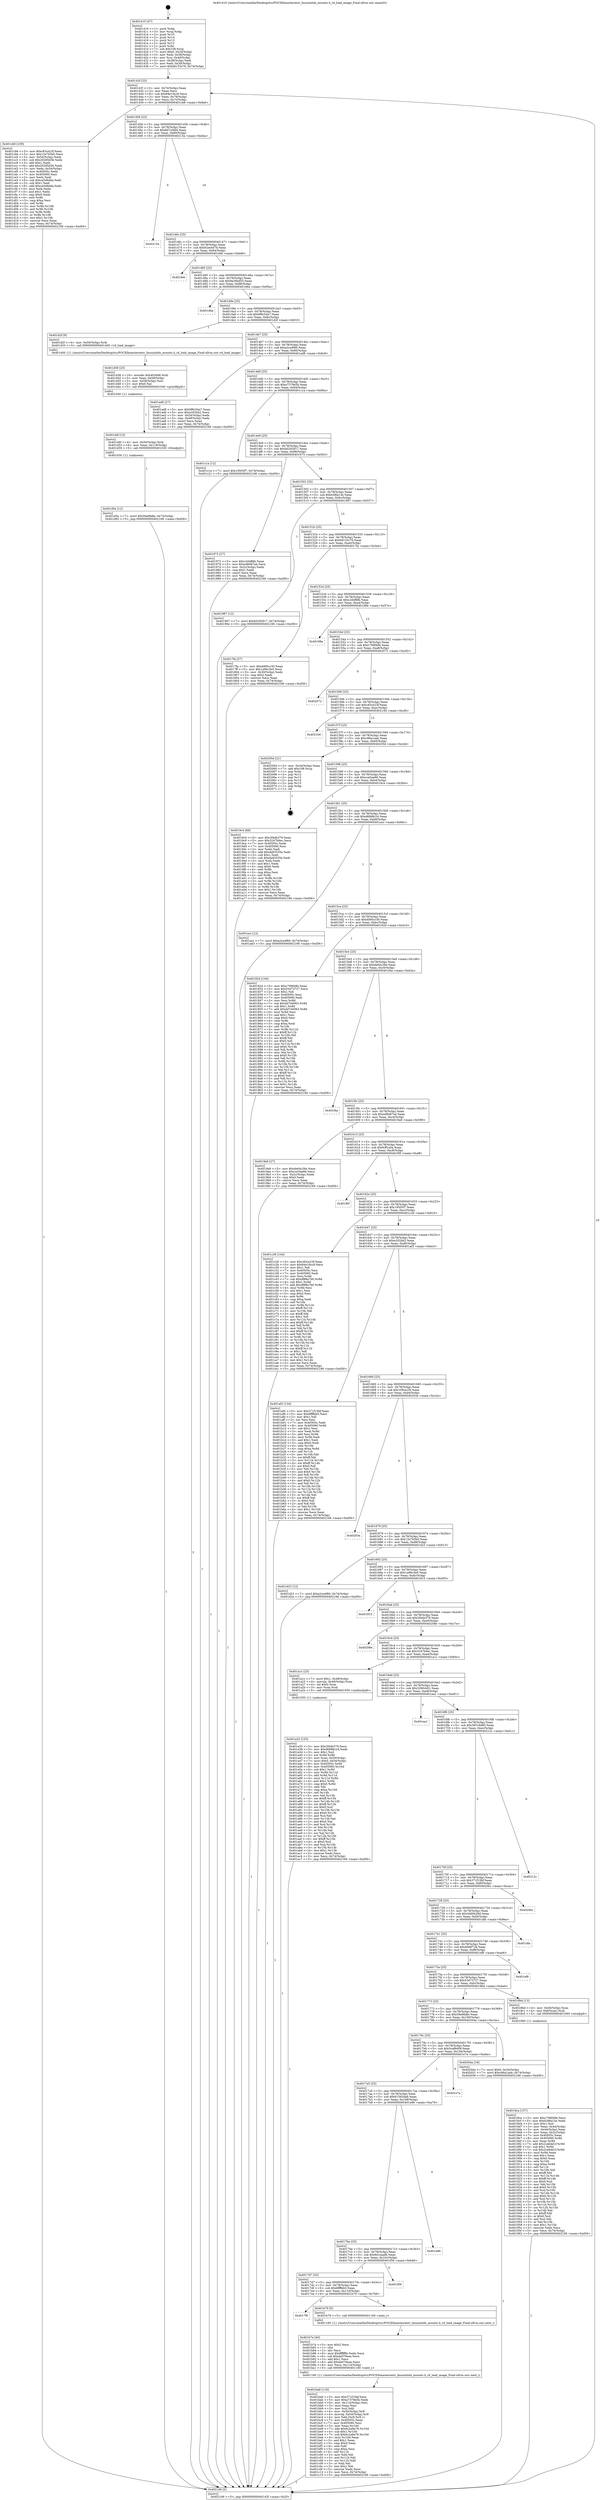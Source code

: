 digraph "0x401410" {
  label = "0x401410 (/mnt/c/Users/mathe/Desktop/tcc/POCII/binaries/extr_linuxinitdo_mounts.h_rd_load_image_Final-ollvm.out::main(0))"
  labelloc = "t"
  node[shape=record]

  Entry [label="",width=0.3,height=0.3,shape=circle,fillcolor=black,style=filled]
  "0x40143f" [label="{
     0x40143f [23]\l
     | [instrs]\l
     &nbsp;&nbsp;0x40143f \<+3\>: mov -0x74(%rbp),%eax\l
     &nbsp;&nbsp;0x401442 \<+2\>: mov %eax,%ecx\l
     &nbsp;&nbsp;0x401444 \<+6\>: sub $0x84e19cc9,%ecx\l
     &nbsp;&nbsp;0x40144a \<+3\>: mov %eax,-0x78(%rbp)\l
     &nbsp;&nbsp;0x40144d \<+3\>: mov %ecx,-0x7c(%rbp)\l
     &nbsp;&nbsp;0x401450 \<+6\>: je 0000000000401cb6 \<main+0x8a6\>\l
  }"]
  "0x401cb6" [label="{
     0x401cb6 [109]\l
     | [instrs]\l
     &nbsp;&nbsp;0x401cb6 \<+5\>: mov $0xc83ce23f,%eax\l
     &nbsp;&nbsp;0x401cbb \<+5\>: mov $0x12e7b5b0,%ecx\l
     &nbsp;&nbsp;0x401cc0 \<+3\>: mov -0x54(%rbp),%edx\l
     &nbsp;&nbsp;0x401cc3 \<+6\>: sub $0x20285d36,%edx\l
     &nbsp;&nbsp;0x401cc9 \<+3\>: add $0x1,%edx\l
     &nbsp;&nbsp;0x401ccc \<+6\>: add $0x20285d36,%edx\l
     &nbsp;&nbsp;0x401cd2 \<+3\>: mov %edx,-0x54(%rbp)\l
     &nbsp;&nbsp;0x401cd5 \<+7\>: mov 0x40505c,%edx\l
     &nbsp;&nbsp;0x401cdc \<+7\>: mov 0x405060,%esi\l
     &nbsp;&nbsp;0x401ce3 \<+2\>: mov %edx,%edi\l
     &nbsp;&nbsp;0x401ce5 \<+6\>: sub $0xce5d6dda,%edi\l
     &nbsp;&nbsp;0x401ceb \<+3\>: sub $0x1,%edi\l
     &nbsp;&nbsp;0x401cee \<+6\>: add $0xce5d6dda,%edi\l
     &nbsp;&nbsp;0x401cf4 \<+3\>: imul %edi,%edx\l
     &nbsp;&nbsp;0x401cf7 \<+3\>: and $0x1,%edx\l
     &nbsp;&nbsp;0x401cfa \<+3\>: cmp $0x0,%edx\l
     &nbsp;&nbsp;0x401cfd \<+4\>: sete %r8b\l
     &nbsp;&nbsp;0x401d01 \<+3\>: cmp $0xa,%esi\l
     &nbsp;&nbsp;0x401d04 \<+4\>: setl %r9b\l
     &nbsp;&nbsp;0x401d08 \<+3\>: mov %r8b,%r10b\l
     &nbsp;&nbsp;0x401d0b \<+3\>: and %r9b,%r10b\l
     &nbsp;&nbsp;0x401d0e \<+3\>: xor %r9b,%r8b\l
     &nbsp;&nbsp;0x401d11 \<+3\>: or %r8b,%r10b\l
     &nbsp;&nbsp;0x401d14 \<+4\>: test $0x1,%r10b\l
     &nbsp;&nbsp;0x401d18 \<+3\>: cmovne %ecx,%eax\l
     &nbsp;&nbsp;0x401d1b \<+3\>: mov %eax,-0x74(%rbp)\l
     &nbsp;&nbsp;0x401d1e \<+5\>: jmp 0000000000402166 \<main+0xd56\>\l
  }"]
  "0x401456" [label="{
     0x401456 [22]\l
     | [instrs]\l
     &nbsp;&nbsp;0x401456 \<+5\>: jmp 000000000040145b \<main+0x4b\>\l
     &nbsp;&nbsp;0x40145b \<+3\>: mov -0x78(%rbp),%eax\l
     &nbsp;&nbsp;0x40145e \<+5\>: sub $0x8d7a5fd4,%eax\l
     &nbsp;&nbsp;0x401463 \<+3\>: mov %eax,-0x80(%rbp)\l
     &nbsp;&nbsp;0x401466 \<+6\>: je 000000000040215a \<main+0xd4a\>\l
  }"]
  Exit [label="",width=0.3,height=0.3,shape=circle,fillcolor=black,style=filled,peripheries=2]
  "0x40215a" [label="{
     0x40215a\l
  }", style=dashed]
  "0x40146c" [label="{
     0x40146c [25]\l
     | [instrs]\l
     &nbsp;&nbsp;0x40146c \<+5\>: jmp 0000000000401471 \<main+0x61\>\l
     &nbsp;&nbsp;0x401471 \<+3\>: mov -0x78(%rbp),%eax\l
     &nbsp;&nbsp;0x401474 \<+5\>: sub $0x92ee447b,%eax\l
     &nbsp;&nbsp;0x401479 \<+6\>: mov %eax,-0x84(%rbp)\l
     &nbsp;&nbsp;0x40147f \<+6\>: je 0000000000401fe6 \<main+0xbd6\>\l
  }"]
  "0x401d5e" [label="{
     0x401d5e [12]\l
     | [instrs]\l
     &nbsp;&nbsp;0x401d5e \<+7\>: movl $0x59a9fa8e,-0x74(%rbp)\l
     &nbsp;&nbsp;0x401d65 \<+5\>: jmp 0000000000402166 \<main+0xd56\>\l
  }"]
  "0x401fe6" [label="{
     0x401fe6\l
  }", style=dashed]
  "0x401485" [label="{
     0x401485 [25]\l
     | [instrs]\l
     &nbsp;&nbsp;0x401485 \<+5\>: jmp 000000000040148a \<main+0x7a\>\l
     &nbsp;&nbsp;0x40148a \<+3\>: mov -0x78(%rbp),%eax\l
     &nbsp;&nbsp;0x40148d \<+5\>: sub $0x9a30bd53,%eax\l
     &nbsp;&nbsp;0x401492 \<+6\>: mov %eax,-0x88(%rbp)\l
     &nbsp;&nbsp;0x401498 \<+6\>: je 0000000000401d6a \<main+0x95a\>\l
  }"]
  "0x401d4f" [label="{
     0x401d4f [15]\l
     | [instrs]\l
     &nbsp;&nbsp;0x401d4f \<+4\>: mov -0x50(%rbp),%rdi\l
     &nbsp;&nbsp;0x401d53 \<+6\>: mov %eax,-0x118(%rbp)\l
     &nbsp;&nbsp;0x401d59 \<+5\>: call 0000000000401030 \<free@plt\>\l
     | [calls]\l
     &nbsp;&nbsp;0x401030 \{1\} (unknown)\l
  }"]
  "0x401d6a" [label="{
     0x401d6a\l
  }", style=dashed]
  "0x40149e" [label="{
     0x40149e [25]\l
     | [instrs]\l
     &nbsp;&nbsp;0x40149e \<+5\>: jmp 00000000004014a3 \<main+0x93\>\l
     &nbsp;&nbsp;0x4014a3 \<+3\>: mov -0x78(%rbp),%eax\l
     &nbsp;&nbsp;0x4014a6 \<+5\>: sub $0x9f6c54a7,%eax\l
     &nbsp;&nbsp;0x4014ab \<+6\>: mov %eax,-0x8c(%rbp)\l
     &nbsp;&nbsp;0x4014b1 \<+6\>: je 0000000000401d2f \<main+0x91f\>\l
  }"]
  "0x401d38" [label="{
     0x401d38 [23]\l
     | [instrs]\l
     &nbsp;&nbsp;0x401d38 \<+10\>: movabs $0x4030d6,%rdi\l
     &nbsp;&nbsp;0x401d42 \<+3\>: mov %eax,-0x58(%rbp)\l
     &nbsp;&nbsp;0x401d45 \<+3\>: mov -0x58(%rbp),%esi\l
     &nbsp;&nbsp;0x401d48 \<+2\>: mov $0x0,%al\l
     &nbsp;&nbsp;0x401d4a \<+5\>: call 0000000000401040 \<printf@plt\>\l
     | [calls]\l
     &nbsp;&nbsp;0x401040 \{1\} (unknown)\l
  }"]
  "0x401d2f" [label="{
     0x401d2f [9]\l
     | [instrs]\l
     &nbsp;&nbsp;0x401d2f \<+4\>: mov -0x50(%rbp),%rdi\l
     &nbsp;&nbsp;0x401d33 \<+5\>: call 0000000000401400 \<rd_load_image\>\l
     | [calls]\l
     &nbsp;&nbsp;0x401400 \{1\} (/mnt/c/Users/mathe/Desktop/tcc/POCII/binaries/extr_linuxinitdo_mounts.h_rd_load_image_Final-ollvm.out::rd_load_image)\l
  }"]
  "0x4014b7" [label="{
     0x4014b7 [25]\l
     | [instrs]\l
     &nbsp;&nbsp;0x4014b7 \<+5\>: jmp 00000000004014bc \<main+0xac\>\l
     &nbsp;&nbsp;0x4014bc \<+3\>: mov -0x78(%rbp),%eax\l
     &nbsp;&nbsp;0x4014bf \<+5\>: sub $0xa2ce4f60,%eax\l
     &nbsp;&nbsp;0x4014c4 \<+6\>: mov %eax,-0x90(%rbp)\l
     &nbsp;&nbsp;0x4014ca \<+6\>: je 0000000000401ad8 \<main+0x6c8\>\l
  }"]
  "0x401ba6" [label="{
     0x401ba6 [116]\l
     | [instrs]\l
     &nbsp;&nbsp;0x401ba6 \<+5\>: mov $0x371f15bf,%ecx\l
     &nbsp;&nbsp;0x401bab \<+5\>: mov $0xa7378e5b,%edx\l
     &nbsp;&nbsp;0x401bb0 \<+6\>: mov -0x114(%rbp),%esi\l
     &nbsp;&nbsp;0x401bb6 \<+3\>: imul %eax,%esi\l
     &nbsp;&nbsp;0x401bb9 \<+3\>: mov %sil,%dil\l
     &nbsp;&nbsp;0x401bbc \<+4\>: mov -0x50(%rbp),%r8\l
     &nbsp;&nbsp;0x401bc0 \<+4\>: movslq -0x54(%rbp),%r9\l
     &nbsp;&nbsp;0x401bc4 \<+4\>: mov %dil,(%r8,%r9,1)\l
     &nbsp;&nbsp;0x401bc8 \<+7\>: mov 0x40505c,%eax\l
     &nbsp;&nbsp;0x401bcf \<+7\>: mov 0x405060,%esi\l
     &nbsp;&nbsp;0x401bd6 \<+3\>: mov %eax,%r10d\l
     &nbsp;&nbsp;0x401bd9 \<+7\>: add $0x6c2a8a76,%r10d\l
     &nbsp;&nbsp;0x401be0 \<+4\>: sub $0x1,%r10d\l
     &nbsp;&nbsp;0x401be4 \<+7\>: sub $0x6c2a8a76,%r10d\l
     &nbsp;&nbsp;0x401beb \<+4\>: imul %r10d,%eax\l
     &nbsp;&nbsp;0x401bef \<+3\>: and $0x1,%eax\l
     &nbsp;&nbsp;0x401bf2 \<+3\>: cmp $0x0,%eax\l
     &nbsp;&nbsp;0x401bf5 \<+4\>: sete %dil\l
     &nbsp;&nbsp;0x401bf9 \<+3\>: cmp $0xa,%esi\l
     &nbsp;&nbsp;0x401bfc \<+4\>: setl %r11b\l
     &nbsp;&nbsp;0x401c00 \<+3\>: mov %dil,%bl\l
     &nbsp;&nbsp;0x401c03 \<+3\>: and %r11b,%bl\l
     &nbsp;&nbsp;0x401c06 \<+3\>: xor %r11b,%dil\l
     &nbsp;&nbsp;0x401c09 \<+3\>: or %dil,%bl\l
     &nbsp;&nbsp;0x401c0c \<+3\>: test $0x1,%bl\l
     &nbsp;&nbsp;0x401c0f \<+3\>: cmovne %edx,%ecx\l
     &nbsp;&nbsp;0x401c12 \<+3\>: mov %ecx,-0x74(%rbp)\l
     &nbsp;&nbsp;0x401c15 \<+5\>: jmp 0000000000402166 \<main+0xd56\>\l
  }"]
  "0x401ad8" [label="{
     0x401ad8 [27]\l
     | [instrs]\l
     &nbsp;&nbsp;0x401ad8 \<+5\>: mov $0x9f6c54a7,%eax\l
     &nbsp;&nbsp;0x401add \<+5\>: mov $0xe202bb2,%ecx\l
     &nbsp;&nbsp;0x401ae2 \<+3\>: mov -0x54(%rbp),%edx\l
     &nbsp;&nbsp;0x401ae5 \<+3\>: cmp -0x48(%rbp),%edx\l
     &nbsp;&nbsp;0x401ae8 \<+3\>: cmovl %ecx,%eax\l
     &nbsp;&nbsp;0x401aeb \<+3\>: mov %eax,-0x74(%rbp)\l
     &nbsp;&nbsp;0x401aee \<+5\>: jmp 0000000000402166 \<main+0xd56\>\l
  }"]
  "0x4014d0" [label="{
     0x4014d0 [25]\l
     | [instrs]\l
     &nbsp;&nbsp;0x4014d0 \<+5\>: jmp 00000000004014d5 \<main+0xc5\>\l
     &nbsp;&nbsp;0x4014d5 \<+3\>: mov -0x78(%rbp),%eax\l
     &nbsp;&nbsp;0x4014d8 \<+5\>: sub $0xa7378e5b,%eax\l
     &nbsp;&nbsp;0x4014dd \<+6\>: mov %eax,-0x94(%rbp)\l
     &nbsp;&nbsp;0x4014e3 \<+6\>: je 0000000000401c1a \<main+0x80a\>\l
  }"]
  "0x401b7e" [label="{
     0x401b7e [40]\l
     | [instrs]\l
     &nbsp;&nbsp;0x401b7e \<+5\>: mov $0x2,%ecx\l
     &nbsp;&nbsp;0x401b83 \<+1\>: cltd\l
     &nbsp;&nbsp;0x401b84 \<+2\>: idiv %ecx\l
     &nbsp;&nbsp;0x401b86 \<+6\>: imul $0xfffffffe,%edx,%ecx\l
     &nbsp;&nbsp;0x401b8c \<+6\>: sub $0xda079eae,%ecx\l
     &nbsp;&nbsp;0x401b92 \<+3\>: add $0x1,%ecx\l
     &nbsp;&nbsp;0x401b95 \<+6\>: add $0xda079eae,%ecx\l
     &nbsp;&nbsp;0x401b9b \<+6\>: mov %ecx,-0x114(%rbp)\l
     &nbsp;&nbsp;0x401ba1 \<+5\>: call 0000000000401160 \<next_i\>\l
     | [calls]\l
     &nbsp;&nbsp;0x401160 \{1\} (/mnt/c/Users/mathe/Desktop/tcc/POCII/binaries/extr_linuxinitdo_mounts.h_rd_load_image_Final-ollvm.out::next_i)\l
  }"]
  "0x401c1a" [label="{
     0x401c1a [12]\l
     | [instrs]\l
     &nbsp;&nbsp;0x401c1a \<+7\>: movl $0x19505f7,-0x74(%rbp)\l
     &nbsp;&nbsp;0x401c21 \<+5\>: jmp 0000000000402166 \<main+0xd56\>\l
  }"]
  "0x4014e9" [label="{
     0x4014e9 [25]\l
     | [instrs]\l
     &nbsp;&nbsp;0x4014e9 \<+5\>: jmp 00000000004014ee \<main+0xde\>\l
     &nbsp;&nbsp;0x4014ee \<+3\>: mov -0x78(%rbp),%eax\l
     &nbsp;&nbsp;0x4014f1 \<+5\>: sub $0xb0292817,%eax\l
     &nbsp;&nbsp;0x4014f6 \<+6\>: mov %eax,-0x98(%rbp)\l
     &nbsp;&nbsp;0x4014fc \<+6\>: je 0000000000401973 \<main+0x563\>\l
  }"]
  "0x4017f0" [label="{
     0x4017f0\l
  }", style=dashed]
  "0x401973" [label="{
     0x401973 [27]\l
     | [instrs]\l
     &nbsp;&nbsp;0x401973 \<+5\>: mov $0xc2d4ffdb,%eax\l
     &nbsp;&nbsp;0x401978 \<+5\>: mov $0xed8487a4,%ecx\l
     &nbsp;&nbsp;0x40197d \<+3\>: mov -0x2c(%rbp),%edx\l
     &nbsp;&nbsp;0x401980 \<+3\>: cmp $0x1,%edx\l
     &nbsp;&nbsp;0x401983 \<+3\>: cmovl %ecx,%eax\l
     &nbsp;&nbsp;0x401986 \<+3\>: mov %eax,-0x74(%rbp)\l
     &nbsp;&nbsp;0x401989 \<+5\>: jmp 0000000000402166 \<main+0xd56\>\l
  }"]
  "0x401502" [label="{
     0x401502 [25]\l
     | [instrs]\l
     &nbsp;&nbsp;0x401502 \<+5\>: jmp 0000000000401507 \<main+0xf7\>\l
     &nbsp;&nbsp;0x401507 \<+3\>: mov -0x78(%rbp),%eax\l
     &nbsp;&nbsp;0x40150a \<+5\>: sub $0xb38fa13e,%eax\l
     &nbsp;&nbsp;0x40150f \<+6\>: mov %eax,-0x9c(%rbp)\l
     &nbsp;&nbsp;0x401515 \<+6\>: je 0000000000401967 \<main+0x557\>\l
  }"]
  "0x401b79" [label="{
     0x401b79 [5]\l
     | [instrs]\l
     &nbsp;&nbsp;0x401b79 \<+5\>: call 0000000000401160 \<next_i\>\l
     | [calls]\l
     &nbsp;&nbsp;0x401160 \{1\} (/mnt/c/Users/mathe/Desktop/tcc/POCII/binaries/extr_linuxinitdo_mounts.h_rd_load_image_Final-ollvm.out::next_i)\l
  }"]
  "0x401967" [label="{
     0x401967 [12]\l
     | [instrs]\l
     &nbsp;&nbsp;0x401967 \<+7\>: movl $0xb0292817,-0x74(%rbp)\l
     &nbsp;&nbsp;0x40196e \<+5\>: jmp 0000000000402166 \<main+0xd56\>\l
  }"]
  "0x40151b" [label="{
     0x40151b [25]\l
     | [instrs]\l
     &nbsp;&nbsp;0x40151b \<+5\>: jmp 0000000000401520 \<main+0x110\>\l
     &nbsp;&nbsp;0x401520 \<+3\>: mov -0x78(%rbp),%eax\l
     &nbsp;&nbsp;0x401523 \<+5\>: sub $0xb8133c76,%eax\l
     &nbsp;&nbsp;0x401528 \<+6\>: mov %eax,-0xa0(%rbp)\l
     &nbsp;&nbsp;0x40152e \<+6\>: je 00000000004017fa \<main+0x3ea\>\l
  }"]
  "0x4017d7" [label="{
     0x4017d7 [25]\l
     | [instrs]\l
     &nbsp;&nbsp;0x4017d7 \<+5\>: jmp 00000000004017dc \<main+0x3cc\>\l
     &nbsp;&nbsp;0x4017dc \<+3\>: mov -0x78(%rbp),%eax\l
     &nbsp;&nbsp;0x4017df \<+5\>: sub $0x6ffffeb5,%eax\l
     &nbsp;&nbsp;0x4017e4 \<+6\>: mov %eax,-0x110(%rbp)\l
     &nbsp;&nbsp;0x4017ea \<+6\>: je 0000000000401b79 \<main+0x769\>\l
  }"]
  "0x4017fa" [label="{
     0x4017fa [27]\l
     | [instrs]\l
     &nbsp;&nbsp;0x4017fa \<+5\>: mov $0xdd95cc30,%eax\l
     &nbsp;&nbsp;0x4017ff \<+5\>: mov $0x1a96c3e0,%ecx\l
     &nbsp;&nbsp;0x401804 \<+3\>: mov -0x30(%rbp),%edx\l
     &nbsp;&nbsp;0x401807 \<+3\>: cmp $0x2,%edx\l
     &nbsp;&nbsp;0x40180a \<+3\>: cmovne %ecx,%eax\l
     &nbsp;&nbsp;0x40180d \<+3\>: mov %eax,-0x74(%rbp)\l
     &nbsp;&nbsp;0x401810 \<+5\>: jmp 0000000000402166 \<main+0xd56\>\l
  }"]
  "0x401534" [label="{
     0x401534 [25]\l
     | [instrs]\l
     &nbsp;&nbsp;0x401534 \<+5\>: jmp 0000000000401539 \<main+0x129\>\l
     &nbsp;&nbsp;0x401539 \<+3\>: mov -0x78(%rbp),%eax\l
     &nbsp;&nbsp;0x40153c \<+5\>: sub $0xc2d4ffdb,%eax\l
     &nbsp;&nbsp;0x401541 \<+6\>: mov %eax,-0xa4(%rbp)\l
     &nbsp;&nbsp;0x401547 \<+6\>: je 000000000040198e \<main+0x57e\>\l
  }"]
  "0x402166" [label="{
     0x402166 [5]\l
     | [instrs]\l
     &nbsp;&nbsp;0x402166 \<+5\>: jmp 000000000040143f \<main+0x2f\>\l
  }"]
  "0x401410" [label="{
     0x401410 [47]\l
     | [instrs]\l
     &nbsp;&nbsp;0x401410 \<+1\>: push %rbp\l
     &nbsp;&nbsp;0x401411 \<+3\>: mov %rsp,%rbp\l
     &nbsp;&nbsp;0x401414 \<+2\>: push %r15\l
     &nbsp;&nbsp;0x401416 \<+2\>: push %r14\l
     &nbsp;&nbsp;0x401418 \<+2\>: push %r13\l
     &nbsp;&nbsp;0x40141a \<+2\>: push %r12\l
     &nbsp;&nbsp;0x40141c \<+1\>: push %rbx\l
     &nbsp;&nbsp;0x40141d \<+7\>: sub $0x108,%rsp\l
     &nbsp;&nbsp;0x401424 \<+7\>: movl $0x0,-0x34(%rbp)\l
     &nbsp;&nbsp;0x40142b \<+3\>: mov %edi,-0x38(%rbp)\l
     &nbsp;&nbsp;0x40142e \<+4\>: mov %rsi,-0x40(%rbp)\l
     &nbsp;&nbsp;0x401432 \<+3\>: mov -0x38(%rbp),%edi\l
     &nbsp;&nbsp;0x401435 \<+3\>: mov %edi,-0x30(%rbp)\l
     &nbsp;&nbsp;0x401438 \<+7\>: movl $0xb8133c76,-0x74(%rbp)\l
  }"]
  "0x401f56" [label="{
     0x401f56\l
  }", style=dashed]
  "0x40198e" [label="{
     0x40198e\l
  }", style=dashed]
  "0x40154d" [label="{
     0x40154d [25]\l
     | [instrs]\l
     &nbsp;&nbsp;0x40154d \<+5\>: jmp 0000000000401552 \<main+0x142\>\l
     &nbsp;&nbsp;0x401552 \<+3\>: mov -0x78(%rbp),%eax\l
     &nbsp;&nbsp;0x401555 \<+5\>: sub $0xc799f48b,%eax\l
     &nbsp;&nbsp;0x40155a \<+6\>: mov %eax,-0xa8(%rbp)\l
     &nbsp;&nbsp;0x401560 \<+6\>: je 0000000000402072 \<main+0xc62\>\l
  }"]
  "0x4017be" [label="{
     0x4017be [25]\l
     | [instrs]\l
     &nbsp;&nbsp;0x4017be \<+5\>: jmp 00000000004017c3 \<main+0x3b3\>\l
     &nbsp;&nbsp;0x4017c3 \<+3\>: mov -0x78(%rbp),%eax\l
     &nbsp;&nbsp;0x4017c6 \<+5\>: sub $0x6d1aaafd,%eax\l
     &nbsp;&nbsp;0x4017cb \<+6\>: mov %eax,-0x10c(%rbp)\l
     &nbsp;&nbsp;0x4017d1 \<+6\>: je 0000000000401f56 \<main+0xb46\>\l
  }"]
  "0x402072" [label="{
     0x402072\l
  }", style=dashed]
  "0x401566" [label="{
     0x401566 [25]\l
     | [instrs]\l
     &nbsp;&nbsp;0x401566 \<+5\>: jmp 000000000040156b \<main+0x15b\>\l
     &nbsp;&nbsp;0x40156b \<+3\>: mov -0x78(%rbp),%eax\l
     &nbsp;&nbsp;0x40156e \<+5\>: sub $0xc83ce23f,%eax\l
     &nbsp;&nbsp;0x401573 \<+6\>: mov %eax,-0xac(%rbp)\l
     &nbsp;&nbsp;0x401579 \<+6\>: je 000000000040210d \<main+0xcfd\>\l
  }"]
  "0x401e86" [label="{
     0x401e86\l
  }", style=dashed]
  "0x40210d" [label="{
     0x40210d\l
  }", style=dashed]
  "0x40157f" [label="{
     0x40157f [25]\l
     | [instrs]\l
     &nbsp;&nbsp;0x40157f \<+5\>: jmp 0000000000401584 \<main+0x174\>\l
     &nbsp;&nbsp;0x401584 \<+3\>: mov -0x78(%rbp),%eax\l
     &nbsp;&nbsp;0x401587 \<+5\>: sub $0xc86a1aab,%eax\l
     &nbsp;&nbsp;0x40158c \<+6\>: mov %eax,-0xb0(%rbp)\l
     &nbsp;&nbsp;0x401592 \<+6\>: je 000000000040205d \<main+0xc4d\>\l
  }"]
  "0x4017a5" [label="{
     0x4017a5 [25]\l
     | [instrs]\l
     &nbsp;&nbsp;0x4017a5 \<+5\>: jmp 00000000004017aa \<main+0x39a\>\l
     &nbsp;&nbsp;0x4017aa \<+3\>: mov -0x78(%rbp),%eax\l
     &nbsp;&nbsp;0x4017ad \<+5\>: sub $0x61592da8,%eax\l
     &nbsp;&nbsp;0x4017b2 \<+6\>: mov %eax,-0x108(%rbp)\l
     &nbsp;&nbsp;0x4017b8 \<+6\>: je 0000000000401e86 \<main+0xa76\>\l
  }"]
  "0x40205d" [label="{
     0x40205d [21]\l
     | [instrs]\l
     &nbsp;&nbsp;0x40205d \<+3\>: mov -0x34(%rbp),%eax\l
     &nbsp;&nbsp;0x402060 \<+7\>: add $0x108,%rsp\l
     &nbsp;&nbsp;0x402067 \<+1\>: pop %rbx\l
     &nbsp;&nbsp;0x402068 \<+2\>: pop %r12\l
     &nbsp;&nbsp;0x40206a \<+2\>: pop %r13\l
     &nbsp;&nbsp;0x40206c \<+2\>: pop %r14\l
     &nbsp;&nbsp;0x40206e \<+2\>: pop %r15\l
     &nbsp;&nbsp;0x402070 \<+1\>: pop %rbp\l
     &nbsp;&nbsp;0x402071 \<+1\>: ret\l
  }"]
  "0x401598" [label="{
     0x401598 [25]\l
     | [instrs]\l
     &nbsp;&nbsp;0x401598 \<+5\>: jmp 000000000040159d \<main+0x18d\>\l
     &nbsp;&nbsp;0x40159d \<+3\>: mov -0x78(%rbp),%eax\l
     &nbsp;&nbsp;0x4015a0 \<+5\>: sub $0xcce5ae66,%eax\l
     &nbsp;&nbsp;0x4015a5 \<+6\>: mov %eax,-0xb4(%rbp)\l
     &nbsp;&nbsp;0x4015ab \<+6\>: je 00000000004019c4 \<main+0x5b4\>\l
  }"]
  "0x401e7a" [label="{
     0x401e7a\l
  }", style=dashed]
  "0x4019c4" [label="{
     0x4019c4 [88]\l
     | [instrs]\l
     &nbsp;&nbsp;0x4019c4 \<+5\>: mov $0x2f44b379,%eax\l
     &nbsp;&nbsp;0x4019c9 \<+5\>: mov $0x3247b9ec,%ecx\l
     &nbsp;&nbsp;0x4019ce \<+7\>: mov 0x40505c,%edx\l
     &nbsp;&nbsp;0x4019d5 \<+7\>: mov 0x405060,%esi\l
     &nbsp;&nbsp;0x4019dc \<+2\>: mov %edx,%edi\l
     &nbsp;&nbsp;0x4019de \<+6\>: add $0xda83535e,%edi\l
     &nbsp;&nbsp;0x4019e4 \<+3\>: sub $0x1,%edi\l
     &nbsp;&nbsp;0x4019e7 \<+6\>: sub $0xda83535e,%edi\l
     &nbsp;&nbsp;0x4019ed \<+3\>: imul %edi,%edx\l
     &nbsp;&nbsp;0x4019f0 \<+3\>: and $0x1,%edx\l
     &nbsp;&nbsp;0x4019f3 \<+3\>: cmp $0x0,%edx\l
     &nbsp;&nbsp;0x4019f6 \<+4\>: sete %r8b\l
     &nbsp;&nbsp;0x4019fa \<+3\>: cmp $0xa,%esi\l
     &nbsp;&nbsp;0x4019fd \<+4\>: setl %r9b\l
     &nbsp;&nbsp;0x401a01 \<+3\>: mov %r8b,%r10b\l
     &nbsp;&nbsp;0x401a04 \<+3\>: and %r9b,%r10b\l
     &nbsp;&nbsp;0x401a07 \<+3\>: xor %r9b,%r8b\l
     &nbsp;&nbsp;0x401a0a \<+3\>: or %r8b,%r10b\l
     &nbsp;&nbsp;0x401a0d \<+4\>: test $0x1,%r10b\l
     &nbsp;&nbsp;0x401a11 \<+3\>: cmovne %ecx,%eax\l
     &nbsp;&nbsp;0x401a14 \<+3\>: mov %eax,-0x74(%rbp)\l
     &nbsp;&nbsp;0x401a17 \<+5\>: jmp 0000000000402166 \<main+0xd56\>\l
  }"]
  "0x4015b1" [label="{
     0x4015b1 [25]\l
     | [instrs]\l
     &nbsp;&nbsp;0x4015b1 \<+5\>: jmp 00000000004015b6 \<main+0x1a6\>\l
     &nbsp;&nbsp;0x4015b6 \<+3\>: mov -0x78(%rbp),%eax\l
     &nbsp;&nbsp;0x4015b9 \<+5\>: sub $0xd6888c24,%eax\l
     &nbsp;&nbsp;0x4015be \<+6\>: mov %eax,-0xb8(%rbp)\l
     &nbsp;&nbsp;0x4015c4 \<+6\>: je 0000000000401acc \<main+0x6bc\>\l
  }"]
  "0x40178c" [label="{
     0x40178c [25]\l
     | [instrs]\l
     &nbsp;&nbsp;0x40178c \<+5\>: jmp 0000000000401791 \<main+0x381\>\l
     &nbsp;&nbsp;0x401791 \<+3\>: mov -0x78(%rbp),%eax\l
     &nbsp;&nbsp;0x401794 \<+5\>: sub $0x5caf6d09,%eax\l
     &nbsp;&nbsp;0x401799 \<+6\>: mov %eax,-0x104(%rbp)\l
     &nbsp;&nbsp;0x40179f \<+6\>: je 0000000000401e7a \<main+0xa6a\>\l
  }"]
  "0x401acc" [label="{
     0x401acc [12]\l
     | [instrs]\l
     &nbsp;&nbsp;0x401acc \<+7\>: movl $0xa2ce4f60,-0x74(%rbp)\l
     &nbsp;&nbsp;0x401ad3 \<+5\>: jmp 0000000000402166 \<main+0xd56\>\l
  }"]
  "0x4015ca" [label="{
     0x4015ca [25]\l
     | [instrs]\l
     &nbsp;&nbsp;0x4015ca \<+5\>: jmp 00000000004015cf \<main+0x1bf\>\l
     &nbsp;&nbsp;0x4015cf \<+3\>: mov -0x78(%rbp),%eax\l
     &nbsp;&nbsp;0x4015d2 \<+5\>: sub $0xdd95cc30,%eax\l
     &nbsp;&nbsp;0x4015d7 \<+6\>: mov %eax,-0xbc(%rbp)\l
     &nbsp;&nbsp;0x4015dd \<+6\>: je 000000000040182d \<main+0x41d\>\l
  }"]
  "0x40204a" [label="{
     0x40204a [19]\l
     | [instrs]\l
     &nbsp;&nbsp;0x40204a \<+7\>: movl $0x0,-0x34(%rbp)\l
     &nbsp;&nbsp;0x402051 \<+7\>: movl $0xc86a1aab,-0x74(%rbp)\l
     &nbsp;&nbsp;0x402058 \<+5\>: jmp 0000000000402166 \<main+0xd56\>\l
  }"]
  "0x40182d" [label="{
     0x40182d [144]\l
     | [instrs]\l
     &nbsp;&nbsp;0x40182d \<+5\>: mov $0xc799f48b,%eax\l
     &nbsp;&nbsp;0x401832 \<+5\>: mov $0x53d73727,%ecx\l
     &nbsp;&nbsp;0x401837 \<+2\>: mov $0x1,%dl\l
     &nbsp;&nbsp;0x401839 \<+7\>: mov 0x40505c,%esi\l
     &nbsp;&nbsp;0x401840 \<+7\>: mov 0x405060,%edi\l
     &nbsp;&nbsp;0x401847 \<+3\>: mov %esi,%r8d\l
     &nbsp;&nbsp;0x40184a \<+7\>: sub $0x4d7d4063,%r8d\l
     &nbsp;&nbsp;0x401851 \<+4\>: sub $0x1,%r8d\l
     &nbsp;&nbsp;0x401855 \<+7\>: add $0x4d7d4063,%r8d\l
     &nbsp;&nbsp;0x40185c \<+4\>: imul %r8d,%esi\l
     &nbsp;&nbsp;0x401860 \<+3\>: and $0x1,%esi\l
     &nbsp;&nbsp;0x401863 \<+3\>: cmp $0x0,%esi\l
     &nbsp;&nbsp;0x401866 \<+4\>: sete %r9b\l
     &nbsp;&nbsp;0x40186a \<+3\>: cmp $0xa,%edi\l
     &nbsp;&nbsp;0x40186d \<+4\>: setl %r10b\l
     &nbsp;&nbsp;0x401871 \<+3\>: mov %r9b,%r11b\l
     &nbsp;&nbsp;0x401874 \<+4\>: xor $0xff,%r11b\l
     &nbsp;&nbsp;0x401878 \<+3\>: mov %r10b,%bl\l
     &nbsp;&nbsp;0x40187b \<+3\>: xor $0xff,%bl\l
     &nbsp;&nbsp;0x40187e \<+3\>: xor $0x0,%dl\l
     &nbsp;&nbsp;0x401881 \<+3\>: mov %r11b,%r14b\l
     &nbsp;&nbsp;0x401884 \<+4\>: and $0x0,%r14b\l
     &nbsp;&nbsp;0x401888 \<+3\>: and %dl,%r9b\l
     &nbsp;&nbsp;0x40188b \<+3\>: mov %bl,%r15b\l
     &nbsp;&nbsp;0x40188e \<+4\>: and $0x0,%r15b\l
     &nbsp;&nbsp;0x401892 \<+3\>: and %dl,%r10b\l
     &nbsp;&nbsp;0x401895 \<+3\>: or %r9b,%r14b\l
     &nbsp;&nbsp;0x401898 \<+3\>: or %r10b,%r15b\l
     &nbsp;&nbsp;0x40189b \<+3\>: xor %r15b,%r14b\l
     &nbsp;&nbsp;0x40189e \<+3\>: or %bl,%r11b\l
     &nbsp;&nbsp;0x4018a1 \<+4\>: xor $0xff,%r11b\l
     &nbsp;&nbsp;0x4018a5 \<+3\>: or $0x0,%dl\l
     &nbsp;&nbsp;0x4018a8 \<+3\>: and %dl,%r11b\l
     &nbsp;&nbsp;0x4018ab \<+3\>: or %r11b,%r14b\l
     &nbsp;&nbsp;0x4018ae \<+4\>: test $0x1,%r14b\l
     &nbsp;&nbsp;0x4018b2 \<+3\>: cmovne %ecx,%eax\l
     &nbsp;&nbsp;0x4018b5 \<+3\>: mov %eax,-0x74(%rbp)\l
     &nbsp;&nbsp;0x4018b8 \<+5\>: jmp 0000000000402166 \<main+0xd56\>\l
  }"]
  "0x4015e3" [label="{
     0x4015e3 [25]\l
     | [instrs]\l
     &nbsp;&nbsp;0x4015e3 \<+5\>: jmp 00000000004015e8 \<main+0x1d8\>\l
     &nbsp;&nbsp;0x4015e8 \<+3\>: mov -0x78(%rbp),%eax\l
     &nbsp;&nbsp;0x4015eb \<+5\>: sub $0xde64c26e,%eax\l
     &nbsp;&nbsp;0x4015f0 \<+6\>: mov %eax,-0xc0(%rbp)\l
     &nbsp;&nbsp;0x4015f6 \<+6\>: je 0000000000401f4a \<main+0xb3a\>\l
  }"]
  "0x401a33" [label="{
     0x401a33 [153]\l
     | [instrs]\l
     &nbsp;&nbsp;0x401a33 \<+5\>: mov $0x2f44b379,%ecx\l
     &nbsp;&nbsp;0x401a38 \<+5\>: mov $0xd6888c24,%edx\l
     &nbsp;&nbsp;0x401a3d \<+3\>: mov $0x1,%sil\l
     &nbsp;&nbsp;0x401a40 \<+3\>: xor %r8d,%r8d\l
     &nbsp;&nbsp;0x401a43 \<+4\>: mov %rax,-0x50(%rbp)\l
     &nbsp;&nbsp;0x401a47 \<+7\>: movl $0x0,-0x54(%rbp)\l
     &nbsp;&nbsp;0x401a4e \<+8\>: mov 0x40505c,%r9d\l
     &nbsp;&nbsp;0x401a56 \<+8\>: mov 0x405060,%r10d\l
     &nbsp;&nbsp;0x401a5e \<+4\>: sub $0x1,%r8d\l
     &nbsp;&nbsp;0x401a62 \<+3\>: mov %r9d,%r11d\l
     &nbsp;&nbsp;0x401a65 \<+3\>: add %r8d,%r11d\l
     &nbsp;&nbsp;0x401a68 \<+4\>: imul %r11d,%r9d\l
     &nbsp;&nbsp;0x401a6c \<+4\>: and $0x1,%r9d\l
     &nbsp;&nbsp;0x401a70 \<+4\>: cmp $0x0,%r9d\l
     &nbsp;&nbsp;0x401a74 \<+3\>: sete %bl\l
     &nbsp;&nbsp;0x401a77 \<+4\>: cmp $0xa,%r10d\l
     &nbsp;&nbsp;0x401a7b \<+4\>: setl %r14b\l
     &nbsp;&nbsp;0x401a7f \<+3\>: mov %bl,%r15b\l
     &nbsp;&nbsp;0x401a82 \<+4\>: xor $0xff,%r15b\l
     &nbsp;&nbsp;0x401a86 \<+3\>: mov %r14b,%r12b\l
     &nbsp;&nbsp;0x401a89 \<+4\>: xor $0xff,%r12b\l
     &nbsp;&nbsp;0x401a8d \<+4\>: xor $0x0,%sil\l
     &nbsp;&nbsp;0x401a91 \<+3\>: mov %r15b,%r13b\l
     &nbsp;&nbsp;0x401a94 \<+4\>: and $0x0,%r13b\l
     &nbsp;&nbsp;0x401a98 \<+3\>: and %sil,%bl\l
     &nbsp;&nbsp;0x401a9b \<+3\>: mov %r12b,%al\l
     &nbsp;&nbsp;0x401a9e \<+2\>: and $0x0,%al\l
     &nbsp;&nbsp;0x401aa0 \<+3\>: and %sil,%r14b\l
     &nbsp;&nbsp;0x401aa3 \<+3\>: or %bl,%r13b\l
     &nbsp;&nbsp;0x401aa6 \<+3\>: or %r14b,%al\l
     &nbsp;&nbsp;0x401aa9 \<+3\>: xor %al,%r13b\l
     &nbsp;&nbsp;0x401aac \<+3\>: or %r12b,%r15b\l
     &nbsp;&nbsp;0x401aaf \<+4\>: xor $0xff,%r15b\l
     &nbsp;&nbsp;0x401ab3 \<+4\>: or $0x0,%sil\l
     &nbsp;&nbsp;0x401ab7 \<+3\>: and %sil,%r15b\l
     &nbsp;&nbsp;0x401aba \<+3\>: or %r15b,%r13b\l
     &nbsp;&nbsp;0x401abd \<+4\>: test $0x1,%r13b\l
     &nbsp;&nbsp;0x401ac1 \<+3\>: cmovne %edx,%ecx\l
     &nbsp;&nbsp;0x401ac4 \<+3\>: mov %ecx,-0x74(%rbp)\l
     &nbsp;&nbsp;0x401ac7 \<+5\>: jmp 0000000000402166 \<main+0xd56\>\l
  }"]
  "0x401f4a" [label="{
     0x401f4a\l
  }", style=dashed]
  "0x4015fc" [label="{
     0x4015fc [25]\l
     | [instrs]\l
     &nbsp;&nbsp;0x4015fc \<+5\>: jmp 0000000000401601 \<main+0x1f1\>\l
     &nbsp;&nbsp;0x401601 \<+3\>: mov -0x78(%rbp),%eax\l
     &nbsp;&nbsp;0x401604 \<+5\>: sub $0xed8487a4,%eax\l
     &nbsp;&nbsp;0x401609 \<+6\>: mov %eax,-0xc4(%rbp)\l
     &nbsp;&nbsp;0x40160f \<+6\>: je 00000000004019a9 \<main+0x599\>\l
  }"]
  "0x4018ca" [label="{
     0x4018ca [157]\l
     | [instrs]\l
     &nbsp;&nbsp;0x4018ca \<+5\>: mov $0xc799f48b,%ecx\l
     &nbsp;&nbsp;0x4018cf \<+5\>: mov $0xb38fa13e,%edx\l
     &nbsp;&nbsp;0x4018d4 \<+3\>: mov $0x1,%sil\l
     &nbsp;&nbsp;0x4018d7 \<+3\>: mov %eax,-0x44(%rbp)\l
     &nbsp;&nbsp;0x4018da \<+3\>: mov -0x44(%rbp),%eax\l
     &nbsp;&nbsp;0x4018dd \<+3\>: mov %eax,-0x2c(%rbp)\l
     &nbsp;&nbsp;0x4018e0 \<+7\>: mov 0x40505c,%eax\l
     &nbsp;&nbsp;0x4018e7 \<+8\>: mov 0x405060,%r8d\l
     &nbsp;&nbsp;0x4018ef \<+3\>: mov %eax,%r9d\l
     &nbsp;&nbsp;0x4018f2 \<+7\>: add $0x2ce6dd1f,%r9d\l
     &nbsp;&nbsp;0x4018f9 \<+4\>: sub $0x1,%r9d\l
     &nbsp;&nbsp;0x4018fd \<+7\>: sub $0x2ce6dd1f,%r9d\l
     &nbsp;&nbsp;0x401904 \<+4\>: imul %r9d,%eax\l
     &nbsp;&nbsp;0x401908 \<+3\>: and $0x1,%eax\l
     &nbsp;&nbsp;0x40190b \<+3\>: cmp $0x0,%eax\l
     &nbsp;&nbsp;0x40190e \<+4\>: sete %r10b\l
     &nbsp;&nbsp;0x401912 \<+4\>: cmp $0xa,%r8d\l
     &nbsp;&nbsp;0x401916 \<+4\>: setl %r11b\l
     &nbsp;&nbsp;0x40191a \<+3\>: mov %r10b,%bl\l
     &nbsp;&nbsp;0x40191d \<+3\>: xor $0xff,%bl\l
     &nbsp;&nbsp;0x401920 \<+3\>: mov %r11b,%r14b\l
     &nbsp;&nbsp;0x401923 \<+4\>: xor $0xff,%r14b\l
     &nbsp;&nbsp;0x401927 \<+4\>: xor $0x0,%sil\l
     &nbsp;&nbsp;0x40192b \<+3\>: mov %bl,%r15b\l
     &nbsp;&nbsp;0x40192e \<+4\>: and $0x0,%r15b\l
     &nbsp;&nbsp;0x401932 \<+3\>: and %sil,%r10b\l
     &nbsp;&nbsp;0x401935 \<+3\>: mov %r14b,%r12b\l
     &nbsp;&nbsp;0x401938 \<+4\>: and $0x0,%r12b\l
     &nbsp;&nbsp;0x40193c \<+3\>: and %sil,%r11b\l
     &nbsp;&nbsp;0x40193f \<+3\>: or %r10b,%r15b\l
     &nbsp;&nbsp;0x401942 \<+3\>: or %r11b,%r12b\l
     &nbsp;&nbsp;0x401945 \<+3\>: xor %r12b,%r15b\l
     &nbsp;&nbsp;0x401948 \<+3\>: or %r14b,%bl\l
     &nbsp;&nbsp;0x40194b \<+3\>: xor $0xff,%bl\l
     &nbsp;&nbsp;0x40194e \<+4\>: or $0x0,%sil\l
     &nbsp;&nbsp;0x401952 \<+3\>: and %sil,%bl\l
     &nbsp;&nbsp;0x401955 \<+3\>: or %bl,%r15b\l
     &nbsp;&nbsp;0x401958 \<+4\>: test $0x1,%r15b\l
     &nbsp;&nbsp;0x40195c \<+3\>: cmovne %edx,%ecx\l
     &nbsp;&nbsp;0x40195f \<+3\>: mov %ecx,-0x74(%rbp)\l
     &nbsp;&nbsp;0x401962 \<+5\>: jmp 0000000000402166 \<main+0xd56\>\l
  }"]
  "0x4019a9" [label="{
     0x4019a9 [27]\l
     | [instrs]\l
     &nbsp;&nbsp;0x4019a9 \<+5\>: mov $0xde64c26e,%eax\l
     &nbsp;&nbsp;0x4019ae \<+5\>: mov $0xcce5ae66,%ecx\l
     &nbsp;&nbsp;0x4019b3 \<+3\>: mov -0x2c(%rbp),%edx\l
     &nbsp;&nbsp;0x4019b6 \<+3\>: cmp $0x0,%edx\l
     &nbsp;&nbsp;0x4019b9 \<+3\>: cmove %ecx,%eax\l
     &nbsp;&nbsp;0x4019bc \<+3\>: mov %eax,-0x74(%rbp)\l
     &nbsp;&nbsp;0x4019bf \<+5\>: jmp 0000000000402166 \<main+0xd56\>\l
  }"]
  "0x401615" [label="{
     0x401615 [25]\l
     | [instrs]\l
     &nbsp;&nbsp;0x401615 \<+5\>: jmp 000000000040161a \<main+0x20a\>\l
     &nbsp;&nbsp;0x40161a \<+3\>: mov -0x78(%rbp),%eax\l
     &nbsp;&nbsp;0x40161d \<+5\>: sub $0xfcff1a0a,%eax\l
     &nbsp;&nbsp;0x401622 \<+6\>: mov %eax,-0xc8(%rbp)\l
     &nbsp;&nbsp;0x401628 \<+6\>: je 0000000000401f0f \<main+0xaff\>\l
  }"]
  "0x401773" [label="{
     0x401773 [25]\l
     | [instrs]\l
     &nbsp;&nbsp;0x401773 \<+5\>: jmp 0000000000401778 \<main+0x368\>\l
     &nbsp;&nbsp;0x401778 \<+3\>: mov -0x78(%rbp),%eax\l
     &nbsp;&nbsp;0x40177b \<+5\>: sub $0x59a9fa8e,%eax\l
     &nbsp;&nbsp;0x401780 \<+6\>: mov %eax,-0x100(%rbp)\l
     &nbsp;&nbsp;0x401786 \<+6\>: je 000000000040204a \<main+0xc3a\>\l
  }"]
  "0x401f0f" [label="{
     0x401f0f\l
  }", style=dashed]
  "0x40162e" [label="{
     0x40162e [25]\l
     | [instrs]\l
     &nbsp;&nbsp;0x40162e \<+5\>: jmp 0000000000401633 \<main+0x223\>\l
     &nbsp;&nbsp;0x401633 \<+3\>: mov -0x78(%rbp),%eax\l
     &nbsp;&nbsp;0x401636 \<+5\>: sub $0x19505f7,%eax\l
     &nbsp;&nbsp;0x40163b \<+6\>: mov %eax,-0xcc(%rbp)\l
     &nbsp;&nbsp;0x401641 \<+6\>: je 0000000000401c26 \<main+0x816\>\l
  }"]
  "0x4018bd" [label="{
     0x4018bd [13]\l
     | [instrs]\l
     &nbsp;&nbsp;0x4018bd \<+4\>: mov -0x40(%rbp),%rax\l
     &nbsp;&nbsp;0x4018c1 \<+4\>: mov 0x8(%rax),%rdi\l
     &nbsp;&nbsp;0x4018c5 \<+5\>: call 0000000000401060 \<atoi@plt\>\l
     | [calls]\l
     &nbsp;&nbsp;0x401060 \{1\} (unknown)\l
  }"]
  "0x401c26" [label="{
     0x401c26 [144]\l
     | [instrs]\l
     &nbsp;&nbsp;0x401c26 \<+5\>: mov $0xc83ce23f,%eax\l
     &nbsp;&nbsp;0x401c2b \<+5\>: mov $0x84e19cc9,%ecx\l
     &nbsp;&nbsp;0x401c30 \<+2\>: mov $0x1,%dl\l
     &nbsp;&nbsp;0x401c32 \<+7\>: mov 0x40505c,%esi\l
     &nbsp;&nbsp;0x401c39 \<+7\>: mov 0x405060,%edi\l
     &nbsp;&nbsp;0x401c40 \<+3\>: mov %esi,%r8d\l
     &nbsp;&nbsp;0x401c43 \<+7\>: sub $0xdf88a7b0,%r8d\l
     &nbsp;&nbsp;0x401c4a \<+4\>: sub $0x1,%r8d\l
     &nbsp;&nbsp;0x401c4e \<+7\>: add $0xdf88a7b0,%r8d\l
     &nbsp;&nbsp;0x401c55 \<+4\>: imul %r8d,%esi\l
     &nbsp;&nbsp;0x401c59 \<+3\>: and $0x1,%esi\l
     &nbsp;&nbsp;0x401c5c \<+3\>: cmp $0x0,%esi\l
     &nbsp;&nbsp;0x401c5f \<+4\>: sete %r9b\l
     &nbsp;&nbsp;0x401c63 \<+3\>: cmp $0xa,%edi\l
     &nbsp;&nbsp;0x401c66 \<+4\>: setl %r10b\l
     &nbsp;&nbsp;0x401c6a \<+3\>: mov %r9b,%r11b\l
     &nbsp;&nbsp;0x401c6d \<+4\>: xor $0xff,%r11b\l
     &nbsp;&nbsp;0x401c71 \<+3\>: mov %r10b,%bl\l
     &nbsp;&nbsp;0x401c74 \<+3\>: xor $0xff,%bl\l
     &nbsp;&nbsp;0x401c77 \<+3\>: xor $0x1,%dl\l
     &nbsp;&nbsp;0x401c7a \<+3\>: mov %r11b,%r14b\l
     &nbsp;&nbsp;0x401c7d \<+4\>: and $0xff,%r14b\l
     &nbsp;&nbsp;0x401c81 \<+3\>: and %dl,%r9b\l
     &nbsp;&nbsp;0x401c84 \<+3\>: mov %bl,%r15b\l
     &nbsp;&nbsp;0x401c87 \<+4\>: and $0xff,%r15b\l
     &nbsp;&nbsp;0x401c8b \<+3\>: and %dl,%r10b\l
     &nbsp;&nbsp;0x401c8e \<+3\>: or %r9b,%r14b\l
     &nbsp;&nbsp;0x401c91 \<+3\>: or %r10b,%r15b\l
     &nbsp;&nbsp;0x401c94 \<+3\>: xor %r15b,%r14b\l
     &nbsp;&nbsp;0x401c97 \<+3\>: or %bl,%r11b\l
     &nbsp;&nbsp;0x401c9a \<+4\>: xor $0xff,%r11b\l
     &nbsp;&nbsp;0x401c9e \<+3\>: or $0x1,%dl\l
     &nbsp;&nbsp;0x401ca1 \<+3\>: and %dl,%r11b\l
     &nbsp;&nbsp;0x401ca4 \<+3\>: or %r11b,%r14b\l
     &nbsp;&nbsp;0x401ca7 \<+4\>: test $0x1,%r14b\l
     &nbsp;&nbsp;0x401cab \<+3\>: cmovne %ecx,%eax\l
     &nbsp;&nbsp;0x401cae \<+3\>: mov %eax,-0x74(%rbp)\l
     &nbsp;&nbsp;0x401cb1 \<+5\>: jmp 0000000000402166 \<main+0xd56\>\l
  }"]
  "0x401647" [label="{
     0x401647 [25]\l
     | [instrs]\l
     &nbsp;&nbsp;0x401647 \<+5\>: jmp 000000000040164c \<main+0x23c\>\l
     &nbsp;&nbsp;0x40164c \<+3\>: mov -0x78(%rbp),%eax\l
     &nbsp;&nbsp;0x40164f \<+5\>: sub $0xe202bb2,%eax\l
     &nbsp;&nbsp;0x401654 \<+6\>: mov %eax,-0xd0(%rbp)\l
     &nbsp;&nbsp;0x40165a \<+6\>: je 0000000000401af3 \<main+0x6e3\>\l
  }"]
  "0x40175a" [label="{
     0x40175a [25]\l
     | [instrs]\l
     &nbsp;&nbsp;0x40175a \<+5\>: jmp 000000000040175f \<main+0x34f\>\l
     &nbsp;&nbsp;0x40175f \<+3\>: mov -0x78(%rbp),%eax\l
     &nbsp;&nbsp;0x401762 \<+5\>: sub $0x53d73727,%eax\l
     &nbsp;&nbsp;0x401767 \<+6\>: mov %eax,-0xfc(%rbp)\l
     &nbsp;&nbsp;0x40176d \<+6\>: je 00000000004018bd \<main+0x4ad\>\l
  }"]
  "0x401af3" [label="{
     0x401af3 [134]\l
     | [instrs]\l
     &nbsp;&nbsp;0x401af3 \<+5\>: mov $0x371f15bf,%eax\l
     &nbsp;&nbsp;0x401af8 \<+5\>: mov $0x6ffffeb5,%ecx\l
     &nbsp;&nbsp;0x401afd \<+2\>: mov $0x1,%dl\l
     &nbsp;&nbsp;0x401aff \<+2\>: xor %esi,%esi\l
     &nbsp;&nbsp;0x401b01 \<+7\>: mov 0x40505c,%edi\l
     &nbsp;&nbsp;0x401b08 \<+8\>: mov 0x405060,%r8d\l
     &nbsp;&nbsp;0x401b10 \<+3\>: sub $0x1,%esi\l
     &nbsp;&nbsp;0x401b13 \<+3\>: mov %edi,%r9d\l
     &nbsp;&nbsp;0x401b16 \<+3\>: add %esi,%r9d\l
     &nbsp;&nbsp;0x401b19 \<+4\>: imul %r9d,%edi\l
     &nbsp;&nbsp;0x401b1d \<+3\>: and $0x1,%edi\l
     &nbsp;&nbsp;0x401b20 \<+3\>: cmp $0x0,%edi\l
     &nbsp;&nbsp;0x401b23 \<+4\>: sete %r10b\l
     &nbsp;&nbsp;0x401b27 \<+4\>: cmp $0xa,%r8d\l
     &nbsp;&nbsp;0x401b2b \<+4\>: setl %r11b\l
     &nbsp;&nbsp;0x401b2f \<+3\>: mov %r10b,%bl\l
     &nbsp;&nbsp;0x401b32 \<+3\>: xor $0xff,%bl\l
     &nbsp;&nbsp;0x401b35 \<+3\>: mov %r11b,%r14b\l
     &nbsp;&nbsp;0x401b38 \<+4\>: xor $0xff,%r14b\l
     &nbsp;&nbsp;0x401b3c \<+3\>: xor $0x0,%dl\l
     &nbsp;&nbsp;0x401b3f \<+3\>: mov %bl,%r15b\l
     &nbsp;&nbsp;0x401b42 \<+4\>: and $0x0,%r15b\l
     &nbsp;&nbsp;0x401b46 \<+3\>: and %dl,%r10b\l
     &nbsp;&nbsp;0x401b49 \<+3\>: mov %r14b,%r12b\l
     &nbsp;&nbsp;0x401b4c \<+4\>: and $0x0,%r12b\l
     &nbsp;&nbsp;0x401b50 \<+3\>: and %dl,%r11b\l
     &nbsp;&nbsp;0x401b53 \<+3\>: or %r10b,%r15b\l
     &nbsp;&nbsp;0x401b56 \<+3\>: or %r11b,%r12b\l
     &nbsp;&nbsp;0x401b59 \<+3\>: xor %r12b,%r15b\l
     &nbsp;&nbsp;0x401b5c \<+3\>: or %r14b,%bl\l
     &nbsp;&nbsp;0x401b5f \<+3\>: xor $0xff,%bl\l
     &nbsp;&nbsp;0x401b62 \<+3\>: or $0x0,%dl\l
     &nbsp;&nbsp;0x401b65 \<+2\>: and %dl,%bl\l
     &nbsp;&nbsp;0x401b67 \<+3\>: or %bl,%r15b\l
     &nbsp;&nbsp;0x401b6a \<+4\>: test $0x1,%r15b\l
     &nbsp;&nbsp;0x401b6e \<+3\>: cmovne %ecx,%eax\l
     &nbsp;&nbsp;0x401b71 \<+3\>: mov %eax,-0x74(%rbp)\l
     &nbsp;&nbsp;0x401b74 \<+5\>: jmp 0000000000402166 \<main+0xd56\>\l
  }"]
  "0x401660" [label="{
     0x401660 [25]\l
     | [instrs]\l
     &nbsp;&nbsp;0x401660 \<+5\>: jmp 0000000000401665 \<main+0x255\>\l
     &nbsp;&nbsp;0x401665 \<+3\>: mov -0x78(%rbp),%eax\l
     &nbsp;&nbsp;0x401668 \<+5\>: sub $0x109ca1f4,%eax\l
     &nbsp;&nbsp;0x40166d \<+6\>: mov %eax,-0xd4(%rbp)\l
     &nbsp;&nbsp;0x401673 \<+6\>: je 000000000040203e \<main+0xc2e\>\l
  }"]
  "0x401ef6" [label="{
     0x401ef6\l
  }", style=dashed]
  "0x40203e" [label="{
     0x40203e\l
  }", style=dashed]
  "0x401679" [label="{
     0x401679 [25]\l
     | [instrs]\l
     &nbsp;&nbsp;0x401679 \<+5\>: jmp 000000000040167e \<main+0x26e\>\l
     &nbsp;&nbsp;0x40167e \<+3\>: mov -0x78(%rbp),%eax\l
     &nbsp;&nbsp;0x401681 \<+5\>: sub $0x12e7b5b0,%eax\l
     &nbsp;&nbsp;0x401686 \<+6\>: mov %eax,-0xd8(%rbp)\l
     &nbsp;&nbsp;0x40168c \<+6\>: je 0000000000401d23 \<main+0x913\>\l
  }"]
  "0x401741" [label="{
     0x401741 [25]\l
     | [instrs]\l
     &nbsp;&nbsp;0x401741 \<+5\>: jmp 0000000000401746 \<main+0x336\>\l
     &nbsp;&nbsp;0x401746 \<+3\>: mov -0x78(%rbp),%eax\l
     &nbsp;&nbsp;0x401749 \<+5\>: sub $0x4f46f728,%eax\l
     &nbsp;&nbsp;0x40174e \<+6\>: mov %eax,-0xf8(%rbp)\l
     &nbsp;&nbsp;0x401754 \<+6\>: je 0000000000401ef6 \<main+0xae6\>\l
  }"]
  "0x401d23" [label="{
     0x401d23 [12]\l
     | [instrs]\l
     &nbsp;&nbsp;0x401d23 \<+7\>: movl $0xa2ce4f60,-0x74(%rbp)\l
     &nbsp;&nbsp;0x401d2a \<+5\>: jmp 0000000000402166 \<main+0xd56\>\l
  }"]
  "0x401692" [label="{
     0x401692 [25]\l
     | [instrs]\l
     &nbsp;&nbsp;0x401692 \<+5\>: jmp 0000000000401697 \<main+0x287\>\l
     &nbsp;&nbsp;0x401697 \<+3\>: mov -0x78(%rbp),%eax\l
     &nbsp;&nbsp;0x40169a \<+5\>: sub $0x1a96c3e0,%eax\l
     &nbsp;&nbsp;0x40169f \<+6\>: mov %eax,-0xdc(%rbp)\l
     &nbsp;&nbsp;0x4016a5 \<+6\>: je 0000000000401815 \<main+0x405\>\l
  }"]
  "0x401dfa" [label="{
     0x401dfa\l
  }", style=dashed]
  "0x401815" [label="{
     0x401815\l
  }", style=dashed]
  "0x4016ab" [label="{
     0x4016ab [25]\l
     | [instrs]\l
     &nbsp;&nbsp;0x4016ab \<+5\>: jmp 00000000004016b0 \<main+0x2a0\>\l
     &nbsp;&nbsp;0x4016b0 \<+3\>: mov -0x78(%rbp),%eax\l
     &nbsp;&nbsp;0x4016b3 \<+5\>: sub $0x2f44b379,%eax\l
     &nbsp;&nbsp;0x4016b8 \<+6\>: mov %eax,-0xe0(%rbp)\l
     &nbsp;&nbsp;0x4016be \<+6\>: je 000000000040208e \<main+0xc7e\>\l
  }"]
  "0x401728" [label="{
     0x401728 [25]\l
     | [instrs]\l
     &nbsp;&nbsp;0x401728 \<+5\>: jmp 000000000040172d \<main+0x31d\>\l
     &nbsp;&nbsp;0x40172d \<+3\>: mov -0x78(%rbp),%eax\l
     &nbsp;&nbsp;0x401730 \<+5\>: sub $0x3dd0b28d,%eax\l
     &nbsp;&nbsp;0x401735 \<+6\>: mov %eax,-0xf4(%rbp)\l
     &nbsp;&nbsp;0x40173b \<+6\>: je 0000000000401dfa \<main+0x9ea\>\l
  }"]
  "0x40208e" [label="{
     0x40208e\l
  }", style=dashed]
  "0x4016c4" [label="{
     0x4016c4 [25]\l
     | [instrs]\l
     &nbsp;&nbsp;0x4016c4 \<+5\>: jmp 00000000004016c9 \<main+0x2b9\>\l
     &nbsp;&nbsp;0x4016c9 \<+3\>: mov -0x78(%rbp),%eax\l
     &nbsp;&nbsp;0x4016cc \<+5\>: sub $0x3247b9ec,%eax\l
     &nbsp;&nbsp;0x4016d1 \<+6\>: mov %eax,-0xe4(%rbp)\l
     &nbsp;&nbsp;0x4016d7 \<+6\>: je 0000000000401a1c \<main+0x60c\>\l
  }"]
  "0x4020bc" [label="{
     0x4020bc\l
  }", style=dashed]
  "0x401a1c" [label="{
     0x401a1c [23]\l
     | [instrs]\l
     &nbsp;&nbsp;0x401a1c \<+7\>: movl $0x1,-0x48(%rbp)\l
     &nbsp;&nbsp;0x401a23 \<+4\>: movslq -0x48(%rbp),%rax\l
     &nbsp;&nbsp;0x401a27 \<+4\>: shl $0x0,%rax\l
     &nbsp;&nbsp;0x401a2b \<+3\>: mov %rax,%rdi\l
     &nbsp;&nbsp;0x401a2e \<+5\>: call 0000000000401050 \<malloc@plt\>\l
     | [calls]\l
     &nbsp;&nbsp;0x401050 \{1\} (unknown)\l
  }"]
  "0x4016dd" [label="{
     0x4016dd [25]\l
     | [instrs]\l
     &nbsp;&nbsp;0x4016dd \<+5\>: jmp 00000000004016e2 \<main+0x2d2\>\l
     &nbsp;&nbsp;0x4016e2 \<+3\>: mov -0x78(%rbp),%eax\l
     &nbsp;&nbsp;0x4016e5 \<+5\>: sub $0x3280cb01,%eax\l
     &nbsp;&nbsp;0x4016ea \<+6\>: mov %eax,-0xe8(%rbp)\l
     &nbsp;&nbsp;0x4016f0 \<+6\>: je 0000000000401ea1 \<main+0xa91\>\l
  }"]
  "0x40170f" [label="{
     0x40170f [25]\l
     | [instrs]\l
     &nbsp;&nbsp;0x40170f \<+5\>: jmp 0000000000401714 \<main+0x304\>\l
     &nbsp;&nbsp;0x401714 \<+3\>: mov -0x78(%rbp),%eax\l
     &nbsp;&nbsp;0x401717 \<+5\>: sub $0x371f15bf,%eax\l
     &nbsp;&nbsp;0x40171c \<+6\>: mov %eax,-0xf0(%rbp)\l
     &nbsp;&nbsp;0x401722 \<+6\>: je 00000000004020bc \<main+0xcac\>\l
  }"]
  "0x401ea1" [label="{
     0x401ea1\l
  }", style=dashed]
  "0x4016f6" [label="{
     0x4016f6 [25]\l
     | [instrs]\l
     &nbsp;&nbsp;0x4016f6 \<+5\>: jmp 00000000004016fb \<main+0x2eb\>\l
     &nbsp;&nbsp;0x4016fb \<+3\>: mov -0x78(%rbp),%eax\l
     &nbsp;&nbsp;0x4016fe \<+5\>: sub $0x36518d85,%eax\l
     &nbsp;&nbsp;0x401703 \<+6\>: mov %eax,-0xec(%rbp)\l
     &nbsp;&nbsp;0x401709 \<+6\>: je 000000000040212c \<main+0xd1c\>\l
  }"]
  "0x40212c" [label="{
     0x40212c\l
  }", style=dashed]
  Entry -> "0x401410" [label=" 1"]
  "0x40143f" -> "0x401cb6" [label=" 1"]
  "0x40143f" -> "0x401456" [label=" 19"]
  "0x40205d" -> Exit [label=" 1"]
  "0x401456" -> "0x40215a" [label=" 0"]
  "0x401456" -> "0x40146c" [label=" 19"]
  "0x40204a" -> "0x402166" [label=" 1"]
  "0x40146c" -> "0x401fe6" [label=" 0"]
  "0x40146c" -> "0x401485" [label=" 19"]
  "0x401d5e" -> "0x402166" [label=" 1"]
  "0x401485" -> "0x401d6a" [label=" 0"]
  "0x401485" -> "0x40149e" [label=" 19"]
  "0x401d4f" -> "0x401d5e" [label=" 1"]
  "0x40149e" -> "0x401d2f" [label=" 1"]
  "0x40149e" -> "0x4014b7" [label=" 18"]
  "0x401d38" -> "0x401d4f" [label=" 1"]
  "0x4014b7" -> "0x401ad8" [label=" 2"]
  "0x4014b7" -> "0x4014d0" [label=" 16"]
  "0x401d2f" -> "0x401d38" [label=" 1"]
  "0x4014d0" -> "0x401c1a" [label=" 1"]
  "0x4014d0" -> "0x4014e9" [label=" 15"]
  "0x401d23" -> "0x402166" [label=" 1"]
  "0x4014e9" -> "0x401973" [label=" 1"]
  "0x4014e9" -> "0x401502" [label=" 14"]
  "0x401cb6" -> "0x402166" [label=" 1"]
  "0x401502" -> "0x401967" [label=" 1"]
  "0x401502" -> "0x40151b" [label=" 13"]
  "0x401c26" -> "0x402166" [label=" 1"]
  "0x40151b" -> "0x4017fa" [label=" 1"]
  "0x40151b" -> "0x401534" [label=" 12"]
  "0x4017fa" -> "0x402166" [label=" 1"]
  "0x401410" -> "0x40143f" [label=" 1"]
  "0x402166" -> "0x40143f" [label=" 19"]
  "0x401ba6" -> "0x402166" [label=" 1"]
  "0x401534" -> "0x40198e" [label=" 0"]
  "0x401534" -> "0x40154d" [label=" 12"]
  "0x401b7e" -> "0x401ba6" [label=" 1"]
  "0x40154d" -> "0x402072" [label=" 0"]
  "0x40154d" -> "0x401566" [label=" 12"]
  "0x4017d7" -> "0x4017f0" [label=" 0"]
  "0x401566" -> "0x40210d" [label=" 0"]
  "0x401566" -> "0x40157f" [label=" 12"]
  "0x4017d7" -> "0x401b79" [label=" 1"]
  "0x40157f" -> "0x40205d" [label=" 1"]
  "0x40157f" -> "0x401598" [label=" 11"]
  "0x4017be" -> "0x4017d7" [label=" 1"]
  "0x401598" -> "0x4019c4" [label=" 1"]
  "0x401598" -> "0x4015b1" [label=" 10"]
  "0x4017be" -> "0x401f56" [label=" 0"]
  "0x4015b1" -> "0x401acc" [label=" 1"]
  "0x4015b1" -> "0x4015ca" [label=" 9"]
  "0x4017a5" -> "0x4017be" [label=" 1"]
  "0x4015ca" -> "0x40182d" [label=" 1"]
  "0x4015ca" -> "0x4015e3" [label=" 8"]
  "0x40182d" -> "0x402166" [label=" 1"]
  "0x4017a5" -> "0x401e86" [label=" 0"]
  "0x4015e3" -> "0x401f4a" [label=" 0"]
  "0x4015e3" -> "0x4015fc" [label=" 8"]
  "0x40178c" -> "0x4017a5" [label=" 1"]
  "0x4015fc" -> "0x4019a9" [label=" 1"]
  "0x4015fc" -> "0x401615" [label=" 7"]
  "0x40178c" -> "0x401e7a" [label=" 0"]
  "0x401615" -> "0x401f0f" [label=" 0"]
  "0x401615" -> "0x40162e" [label=" 7"]
  "0x401b79" -> "0x401b7e" [label=" 1"]
  "0x40162e" -> "0x401c26" [label=" 1"]
  "0x40162e" -> "0x401647" [label=" 6"]
  "0x401773" -> "0x40178c" [label=" 1"]
  "0x401647" -> "0x401af3" [label=" 1"]
  "0x401647" -> "0x401660" [label=" 5"]
  "0x401c1a" -> "0x402166" [label=" 1"]
  "0x401660" -> "0x40203e" [label=" 0"]
  "0x401660" -> "0x401679" [label=" 5"]
  "0x401af3" -> "0x402166" [label=" 1"]
  "0x401679" -> "0x401d23" [label=" 1"]
  "0x401679" -> "0x401692" [label=" 4"]
  "0x401acc" -> "0x402166" [label=" 1"]
  "0x401692" -> "0x401815" [label=" 0"]
  "0x401692" -> "0x4016ab" [label=" 4"]
  "0x401a33" -> "0x402166" [label=" 1"]
  "0x4016ab" -> "0x40208e" [label=" 0"]
  "0x4016ab" -> "0x4016c4" [label=" 4"]
  "0x4019c4" -> "0x402166" [label=" 1"]
  "0x4016c4" -> "0x401a1c" [label=" 1"]
  "0x4016c4" -> "0x4016dd" [label=" 3"]
  "0x4019a9" -> "0x402166" [label=" 1"]
  "0x4016dd" -> "0x401ea1" [label=" 0"]
  "0x4016dd" -> "0x4016f6" [label=" 3"]
  "0x401967" -> "0x402166" [label=" 1"]
  "0x4016f6" -> "0x40212c" [label=" 0"]
  "0x4016f6" -> "0x40170f" [label=" 3"]
  "0x401973" -> "0x402166" [label=" 1"]
  "0x40170f" -> "0x4020bc" [label=" 0"]
  "0x40170f" -> "0x401728" [label=" 3"]
  "0x401a1c" -> "0x401a33" [label=" 1"]
  "0x401728" -> "0x401dfa" [label=" 0"]
  "0x401728" -> "0x401741" [label=" 3"]
  "0x401ad8" -> "0x402166" [label=" 2"]
  "0x401741" -> "0x401ef6" [label=" 0"]
  "0x401741" -> "0x40175a" [label=" 3"]
  "0x401773" -> "0x40204a" [label=" 1"]
  "0x40175a" -> "0x4018bd" [label=" 1"]
  "0x40175a" -> "0x401773" [label=" 2"]
  "0x4018bd" -> "0x4018ca" [label=" 1"]
  "0x4018ca" -> "0x402166" [label=" 1"]
}
